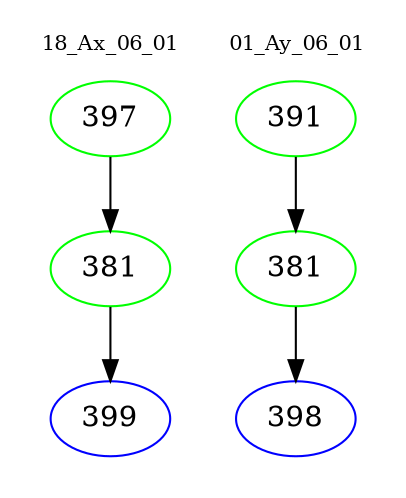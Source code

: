 digraph{
subgraph cluster_0 {
color = white
label = "18_Ax_06_01";
fontsize=10;
T0_397 [label="397", color="green"]
T0_397 -> T0_381 [color="black"]
T0_381 [label="381", color="green"]
T0_381 -> T0_399 [color="black"]
T0_399 [label="399", color="blue"]
}
subgraph cluster_1 {
color = white
label = "01_Ay_06_01";
fontsize=10;
T1_391 [label="391", color="green"]
T1_391 -> T1_381 [color="black"]
T1_381 [label="381", color="green"]
T1_381 -> T1_398 [color="black"]
T1_398 [label="398", color="blue"]
}
}
